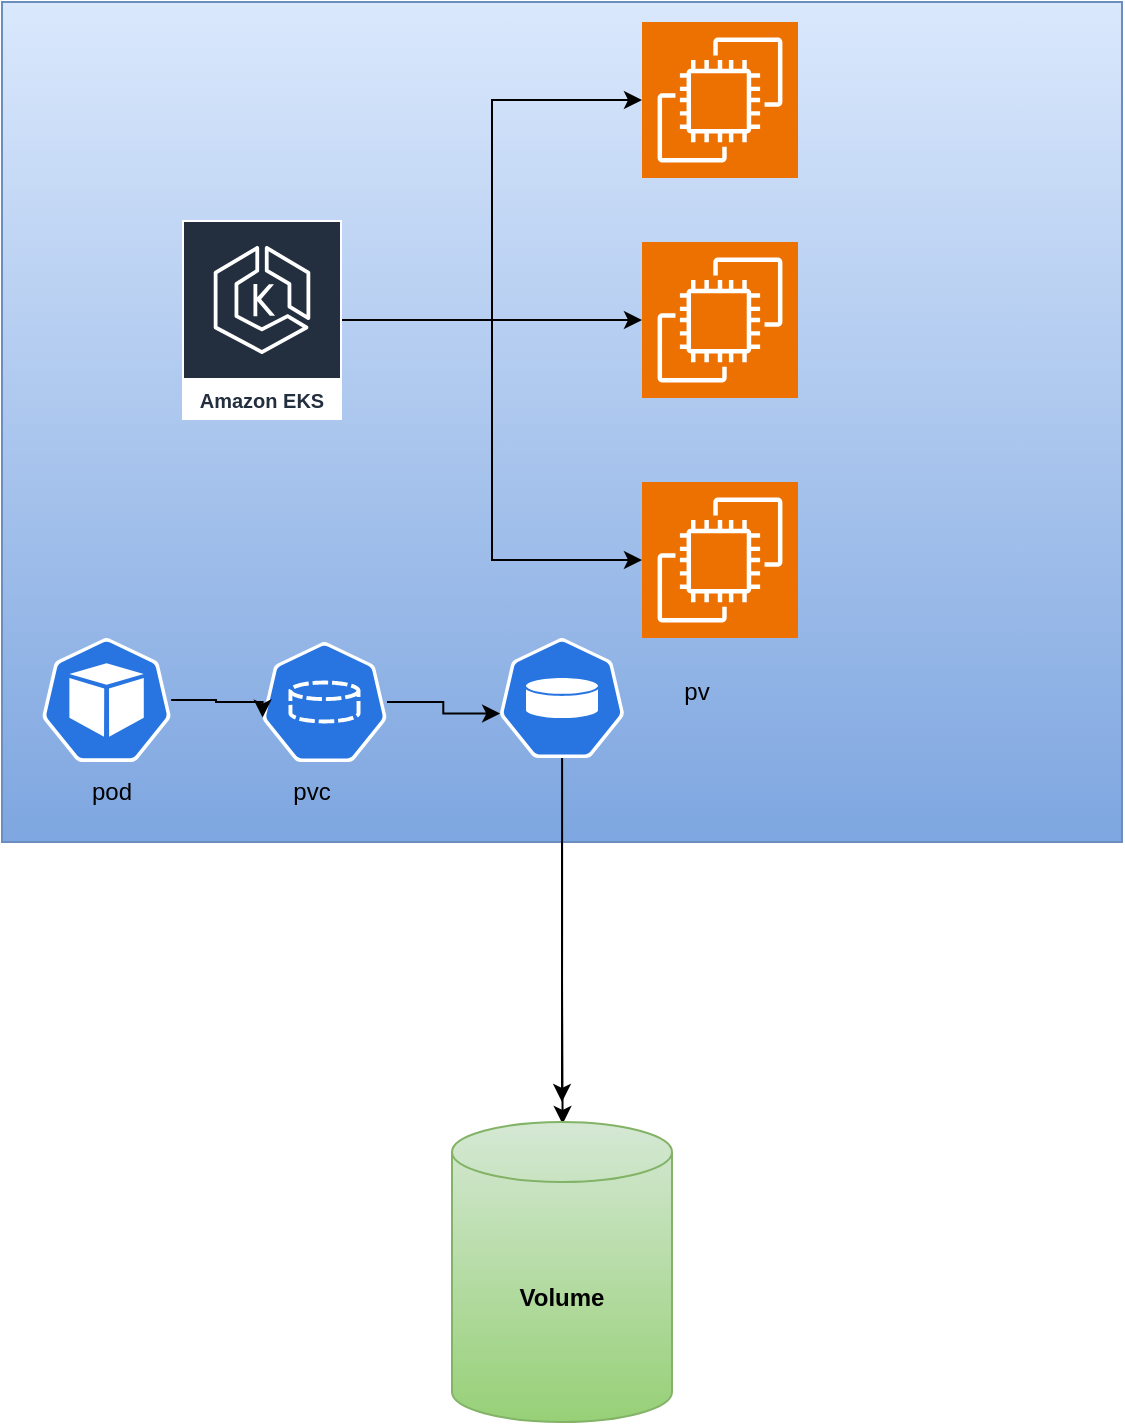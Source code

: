 <mxfile version="24.8.3">
  <diagram name="Page-1" id="z4YNp8mFsGeZfgdsklga">
    <mxGraphModel dx="522" dy="557" grid="1" gridSize="10" guides="1" tooltips="1" connect="1" arrows="1" fold="1" page="1" pageScale="1" pageWidth="850" pageHeight="1100" math="0" shadow="0">
      <root>
        <mxCell id="0" />
        <mxCell id="1" parent="0" />
        <mxCell id="n9Z0LxK_dFKvZWLNPovm-1" value="" style="rounded=0;whiteSpace=wrap;html=1;fillColor=#dae8fc;gradientColor=#7ea6e0;strokeColor=#6c8ebf;" vertex="1" parent="1">
          <mxGeometry x="60" y="40" width="560" height="420" as="geometry" />
        </mxCell>
        <mxCell id="n9Z0LxK_dFKvZWLNPovm-2" style="edgeStyle=orthogonalEdgeStyle;rounded=0;orthogonalLoop=1;jettySize=auto;html=1;" edge="1" parent="1" source="n9Z0LxK_dFKvZWLNPovm-3" target="n9Z0LxK_dFKvZWLNPovm-5">
          <mxGeometry relative="1" as="geometry" />
        </mxCell>
        <mxCell id="n9Z0LxK_dFKvZWLNPovm-3" value="Amazon EKS" style="sketch=0;outlineConnect=0;fontColor=#232F3E;gradientColor=none;strokeColor=#ffffff;fillColor=#232F3E;dashed=0;verticalLabelPosition=middle;verticalAlign=bottom;align=center;html=1;whiteSpace=wrap;fontSize=10;fontStyle=1;spacing=3;shape=mxgraph.aws4.productIcon;prIcon=mxgraph.aws4.eks;" vertex="1" parent="1">
          <mxGeometry x="150" y="149" width="80" height="100" as="geometry" />
        </mxCell>
        <mxCell id="n9Z0LxK_dFKvZWLNPovm-4" value="" style="sketch=0;points=[[0,0,0],[0.25,0,0],[0.5,0,0],[0.75,0,0],[1,0,0],[0,1,0],[0.25,1,0],[0.5,1,0],[0.75,1,0],[1,1,0],[0,0.25,0],[0,0.5,0],[0,0.75,0],[1,0.25,0],[1,0.5,0],[1,0.75,0]];outlineConnect=0;fontColor=#232F3E;fillColor=#ED7100;strokeColor=#ffffff;dashed=0;verticalLabelPosition=bottom;verticalAlign=top;align=center;html=1;fontSize=12;fontStyle=0;aspect=fixed;shape=mxgraph.aws4.resourceIcon;resIcon=mxgraph.aws4.ec2;" vertex="1" parent="1">
          <mxGeometry x="380" y="50" width="78" height="78" as="geometry" />
        </mxCell>
        <mxCell id="n9Z0LxK_dFKvZWLNPovm-5" value="" style="sketch=0;points=[[0,0,0],[0.25,0,0],[0.5,0,0],[0.75,0,0],[1,0,0],[0,1,0],[0.25,1,0],[0.5,1,0],[0.75,1,0],[1,1,0],[0,0.25,0],[0,0.5,0],[0,0.75,0],[1,0.25,0],[1,0.5,0],[1,0.75,0]];outlineConnect=0;fontColor=#232F3E;fillColor=#ED7100;strokeColor=#ffffff;dashed=0;verticalLabelPosition=bottom;verticalAlign=top;align=center;html=1;fontSize=12;fontStyle=0;aspect=fixed;shape=mxgraph.aws4.resourceIcon;resIcon=mxgraph.aws4.ec2;" vertex="1" parent="1">
          <mxGeometry x="380" y="160" width="78" height="78" as="geometry" />
        </mxCell>
        <mxCell id="n9Z0LxK_dFKvZWLNPovm-6" value="" style="sketch=0;points=[[0,0,0],[0.25,0,0],[0.5,0,0],[0.75,0,0],[1,0,0],[0,1,0],[0.25,1,0],[0.5,1,0],[0.75,1,0],[1,1,0],[0,0.25,0],[0,0.5,0],[0,0.75,0],[1,0.25,0],[1,0.5,0],[1,0.75,0]];outlineConnect=0;fontColor=#232F3E;fillColor=#ED7100;strokeColor=#ffffff;dashed=0;verticalLabelPosition=bottom;verticalAlign=top;align=center;html=1;fontSize=12;fontStyle=0;aspect=fixed;shape=mxgraph.aws4.resourceIcon;resIcon=mxgraph.aws4.ec2;" vertex="1" parent="1">
          <mxGeometry x="380" y="280" width="78" height="78" as="geometry" />
        </mxCell>
        <mxCell id="n9Z0LxK_dFKvZWLNPovm-7" style="edgeStyle=orthogonalEdgeStyle;rounded=0;orthogonalLoop=1;jettySize=auto;html=1;entryX=0;entryY=0.5;entryDx=0;entryDy=0;entryPerimeter=0;" edge="1" parent="1" source="n9Z0LxK_dFKvZWLNPovm-3" target="n9Z0LxK_dFKvZWLNPovm-4">
          <mxGeometry relative="1" as="geometry" />
        </mxCell>
        <mxCell id="n9Z0LxK_dFKvZWLNPovm-8" style="edgeStyle=orthogonalEdgeStyle;rounded=0;orthogonalLoop=1;jettySize=auto;html=1;entryX=0;entryY=0.5;entryDx=0;entryDy=0;entryPerimeter=0;" edge="1" parent="1" source="n9Z0LxK_dFKvZWLNPovm-3" target="n9Z0LxK_dFKvZWLNPovm-6">
          <mxGeometry relative="1" as="geometry" />
        </mxCell>
        <mxCell id="n9Z0LxK_dFKvZWLNPovm-9" style="edgeStyle=orthogonalEdgeStyle;rounded=0;orthogonalLoop=1;jettySize=auto;html=1;entryX=0.387;entryY=0.007;entryDx=0;entryDy=0;entryPerimeter=0;" edge="1" parent="1" source="n9Z0LxK_dFKvZWLNPovm-1">
          <mxGeometry relative="1" as="geometry">
            <mxPoint x="340.31" y="600.98" as="targetPoint" />
          </mxGeometry>
        </mxCell>
        <mxCell id="n9Z0LxK_dFKvZWLNPovm-10" value="&lt;b&gt;Volume&lt;/b&gt;" style="shape=cylinder3;whiteSpace=wrap;html=1;boundedLbl=1;backgroundOutline=1;size=15;fillColor=#d5e8d4;gradientColor=#97d077;strokeColor=#82b366;" vertex="1" parent="1">
          <mxGeometry x="285" y="600" width="110" height="150" as="geometry" />
        </mxCell>
        <mxCell id="n9Z0LxK_dFKvZWLNPovm-11" style="edgeStyle=orthogonalEdgeStyle;rounded=0;orthogonalLoop=1;jettySize=auto;html=1;" edge="1" parent="1" source="n9Z0LxK_dFKvZWLNPovm-12">
          <mxGeometry relative="1" as="geometry">
            <mxPoint x="340" y="590" as="targetPoint" />
          </mxGeometry>
        </mxCell>
        <mxCell id="n9Z0LxK_dFKvZWLNPovm-12" value="" style="aspect=fixed;sketch=0;html=1;dashed=0;whitespace=wrap;verticalLabelPosition=bottom;verticalAlign=top;fillColor=#2875E2;strokeColor=#ffffff;points=[[0.005,0.63,0],[0.1,0.2,0],[0.9,0.2,0],[0.5,0,0],[0.995,0.63,0],[0.72,0.99,0],[0.5,1,0],[0.28,0.99,0]];shape=mxgraph.kubernetes.icon2;prIcon=pv" vertex="1" parent="1">
          <mxGeometry x="308.75" y="358" width="62.5" height="60" as="geometry" />
        </mxCell>
        <mxCell id="n9Z0LxK_dFKvZWLNPovm-13" value="" style="aspect=fixed;sketch=0;html=1;dashed=0;whitespace=wrap;verticalLabelPosition=bottom;verticalAlign=top;fillColor=#2875E2;strokeColor=#ffffff;points=[[0.005,0.63,0],[0.1,0.2,0],[0.9,0.2,0],[0.5,0,0],[0.995,0.63,0],[0.72,0.99,0],[0.5,1,0],[0.28,0.99,0]];shape=mxgraph.kubernetes.icon2;prIcon=pvc" vertex="1" parent="1">
          <mxGeometry x="190" y="360" width="62.5" height="60" as="geometry" />
        </mxCell>
        <mxCell id="n9Z0LxK_dFKvZWLNPovm-14" style="edgeStyle=orthogonalEdgeStyle;rounded=0;orthogonalLoop=1;jettySize=auto;html=1;entryX=0.005;entryY=0.63;entryDx=0;entryDy=0;entryPerimeter=0;" edge="1" parent="1" source="n9Z0LxK_dFKvZWLNPovm-13" target="n9Z0LxK_dFKvZWLNPovm-12">
          <mxGeometry relative="1" as="geometry" />
        </mxCell>
        <mxCell id="n9Z0LxK_dFKvZWLNPovm-15" value="" style="aspect=fixed;sketch=0;html=1;dashed=0;whitespace=wrap;verticalLabelPosition=bottom;verticalAlign=top;fillColor=#2875E2;strokeColor=#ffffff;points=[[0.005,0.63,0],[0.1,0.2,0],[0.9,0.2,0],[0.5,0,0],[0.995,0.63,0],[0.72,0.99,0],[0.5,1,0],[0.28,0.99,0]];shape=mxgraph.kubernetes.icon2;prIcon=pod" vertex="1" parent="1">
          <mxGeometry x="80" y="358" width="64.58" height="62" as="geometry" />
        </mxCell>
        <mxCell id="n9Z0LxK_dFKvZWLNPovm-16" style="edgeStyle=orthogonalEdgeStyle;rounded=0;orthogonalLoop=1;jettySize=auto;html=1;entryX=0.005;entryY=0.63;entryDx=0;entryDy=0;entryPerimeter=0;" edge="1" parent="1" source="n9Z0LxK_dFKvZWLNPovm-15" target="n9Z0LxK_dFKvZWLNPovm-13">
          <mxGeometry relative="1" as="geometry">
            <Array as="points">
              <mxPoint x="167" y="389" />
              <mxPoint x="167" y="390" />
              <mxPoint x="190" y="390" />
            </Array>
          </mxGeometry>
        </mxCell>
        <mxCell id="n9Z0LxK_dFKvZWLNPovm-17" value="pv" style="text;html=1;align=center;verticalAlign=middle;whiteSpace=wrap;rounded=0;" vertex="1" parent="1">
          <mxGeometry x="395" y="380" width="25" height="10" as="geometry" />
        </mxCell>
        <mxCell id="n9Z0LxK_dFKvZWLNPovm-18" value="pvc" style="text;html=1;align=center;verticalAlign=middle;whiteSpace=wrap;rounded=0;" vertex="1" parent="1">
          <mxGeometry x="180" y="430" width="70" height="10" as="geometry" />
        </mxCell>
        <mxCell id="n9Z0LxK_dFKvZWLNPovm-19" value="pod" style="text;html=1;align=center;verticalAlign=middle;whiteSpace=wrap;rounded=0;" vertex="1" parent="1">
          <mxGeometry x="80" y="430" width="70" height="10" as="geometry" />
        </mxCell>
      </root>
    </mxGraphModel>
  </diagram>
</mxfile>
